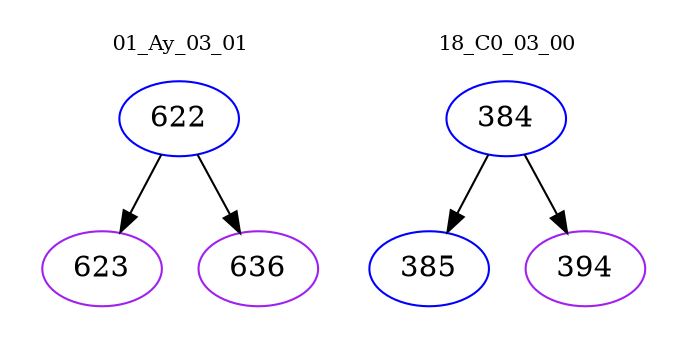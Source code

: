 digraph{
subgraph cluster_0 {
color = white
label = "01_Ay_03_01";
fontsize=10;
T0_622 [label="622", color="blue"]
T0_622 -> T0_623 [color="black"]
T0_623 [label="623", color="purple"]
T0_622 -> T0_636 [color="black"]
T0_636 [label="636", color="purple"]
}
subgraph cluster_1 {
color = white
label = "18_C0_03_00";
fontsize=10;
T1_384 [label="384", color="blue"]
T1_384 -> T1_385 [color="black"]
T1_385 [label="385", color="blue"]
T1_384 -> T1_394 [color="black"]
T1_394 [label="394", color="purple"]
}
}
